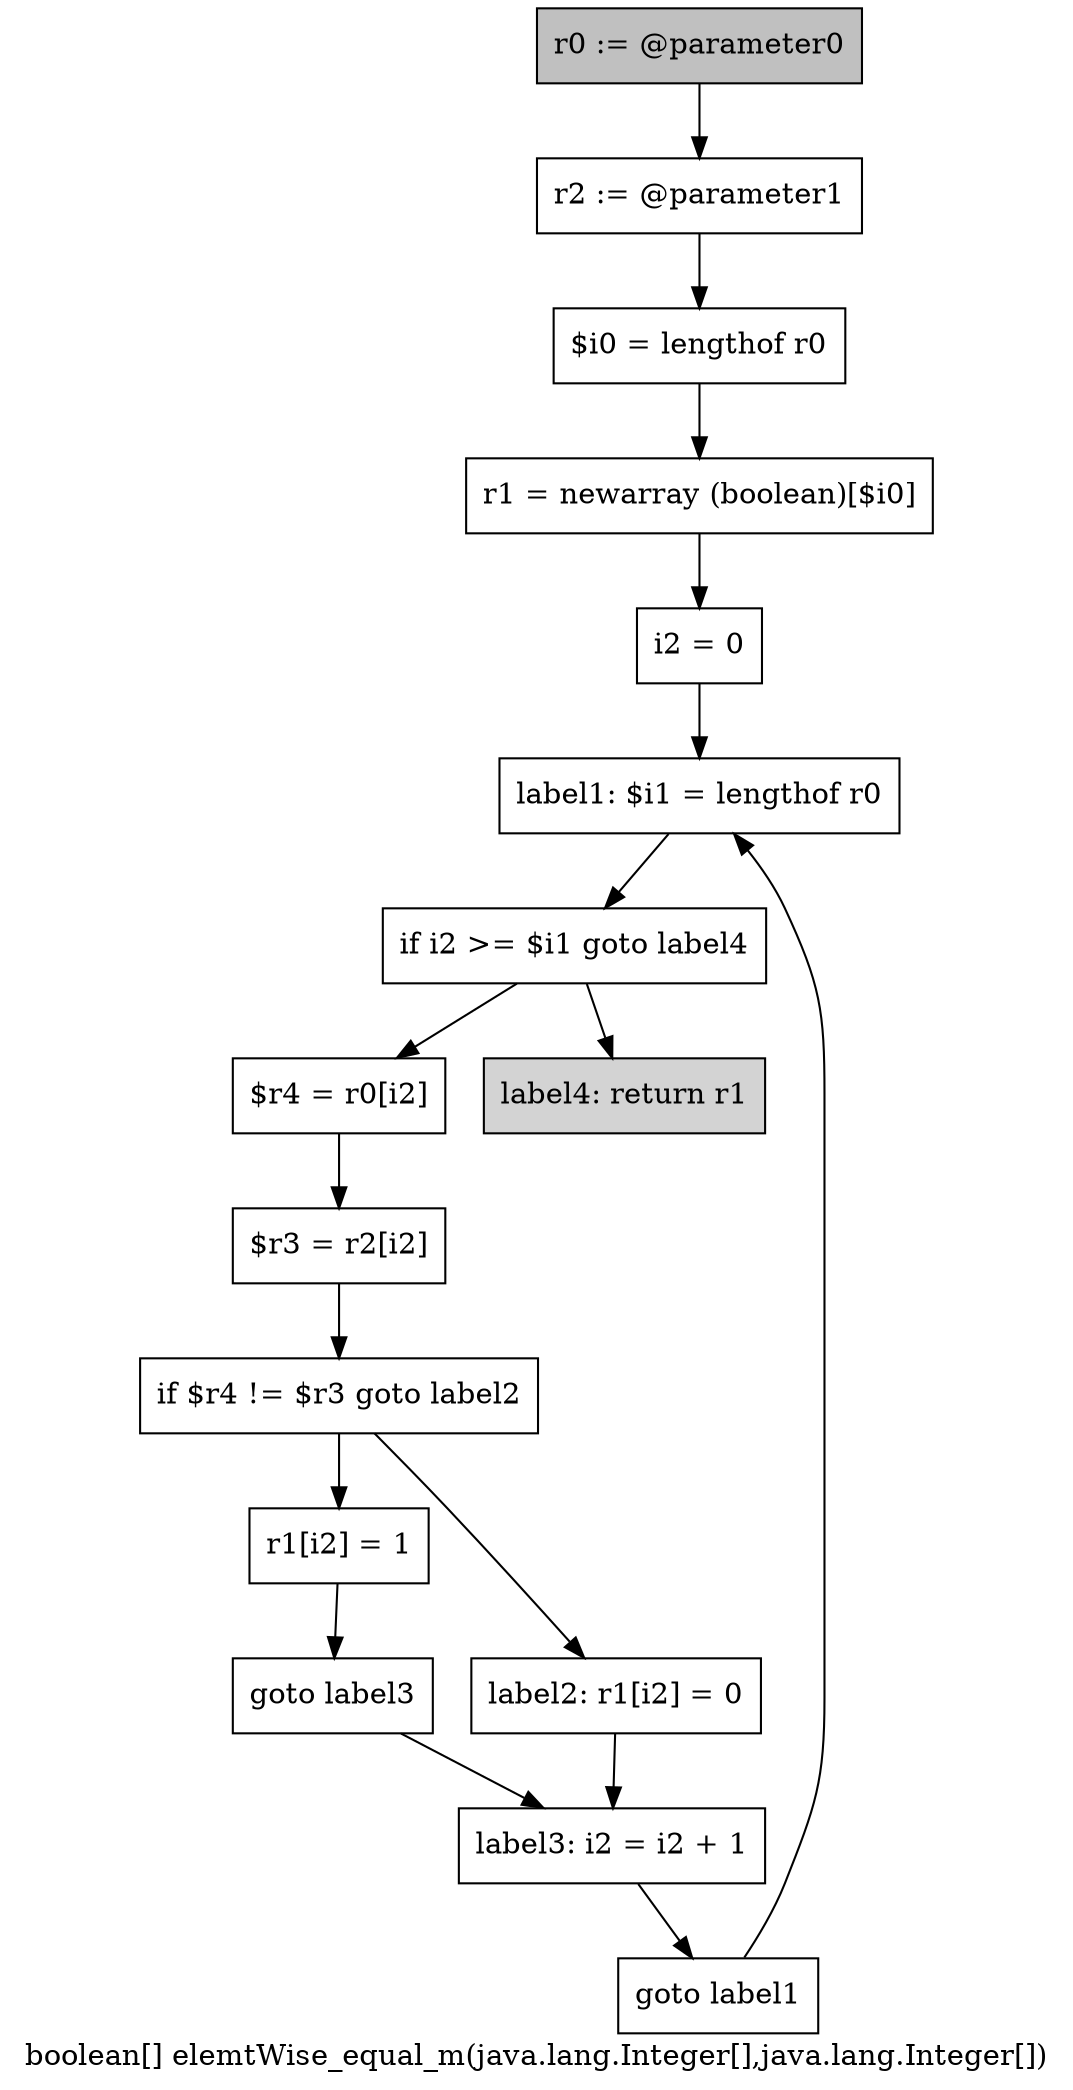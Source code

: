digraph "boolean[] elemtWise_equal_m(java.lang.Integer[],java.lang.Integer[])" {
    label="boolean[] elemtWise_equal_m(java.lang.Integer[],java.lang.Integer[])";
    node [shape=box];
    "0" [style=filled,fillcolor=gray,label="r0 := @parameter0",];
    "1" [label="r2 := @parameter1",];
    "0"->"1";
    "2" [label="$i0 = lengthof r0",];
    "1"->"2";
    "3" [label="r1 = newarray (boolean)[$i0]",];
    "2"->"3";
    "4" [label="i2 = 0",];
    "3"->"4";
    "5" [label="label1: $i1 = lengthof r0",];
    "4"->"5";
    "6" [label="if i2 >= $i1 goto label4",];
    "5"->"6";
    "7" [label="$r4 = r0[i2]",];
    "6"->"7";
    "15" [style=filled,fillcolor=lightgray,label="label4: return r1",];
    "6"->"15";
    "8" [label="$r3 = r2[i2]",];
    "7"->"8";
    "9" [label="if $r4 != $r3 goto label2",];
    "8"->"9";
    "10" [label="r1[i2] = 1",];
    "9"->"10";
    "12" [label="label2: r1[i2] = 0",];
    "9"->"12";
    "11" [label="goto label3",];
    "10"->"11";
    "13" [label="label3: i2 = i2 + 1",];
    "11"->"13";
    "12"->"13";
    "14" [label="goto label1",];
    "13"->"14";
    "14"->"5";
}
